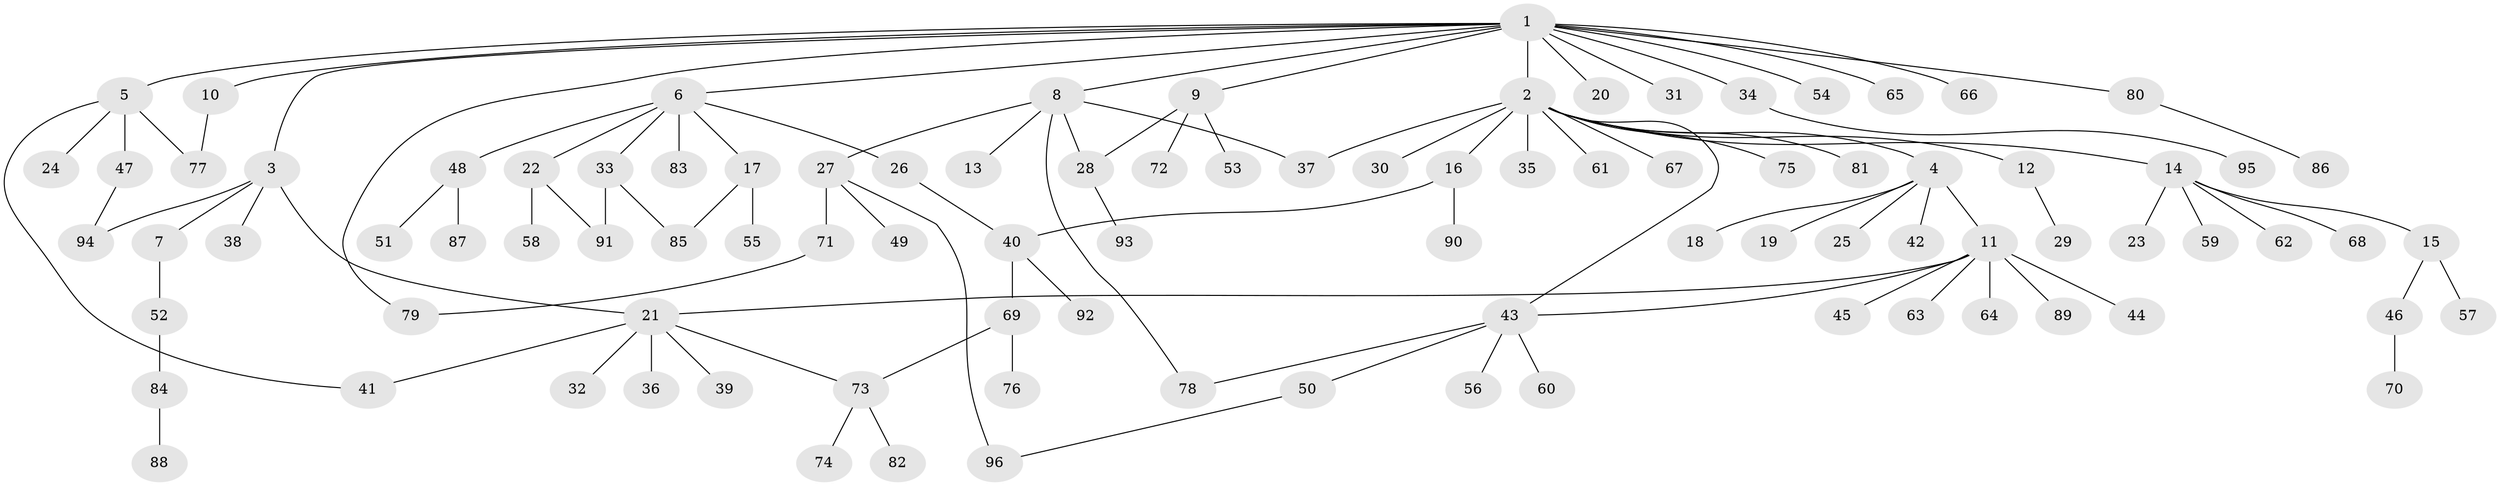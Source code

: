 // coarse degree distribution, {27: 0.02631578947368421, 4: 0.07894736842105263, 2: 0.13157894736842105, 3: 0.02631578947368421, 1: 0.7105263157894737, 5: 0.02631578947368421}
// Generated by graph-tools (version 1.1) at 2025/18/03/04/25 18:18:07]
// undirected, 96 vertices, 109 edges
graph export_dot {
graph [start="1"]
  node [color=gray90,style=filled];
  1;
  2;
  3;
  4;
  5;
  6;
  7;
  8;
  9;
  10;
  11;
  12;
  13;
  14;
  15;
  16;
  17;
  18;
  19;
  20;
  21;
  22;
  23;
  24;
  25;
  26;
  27;
  28;
  29;
  30;
  31;
  32;
  33;
  34;
  35;
  36;
  37;
  38;
  39;
  40;
  41;
  42;
  43;
  44;
  45;
  46;
  47;
  48;
  49;
  50;
  51;
  52;
  53;
  54;
  55;
  56;
  57;
  58;
  59;
  60;
  61;
  62;
  63;
  64;
  65;
  66;
  67;
  68;
  69;
  70;
  71;
  72;
  73;
  74;
  75;
  76;
  77;
  78;
  79;
  80;
  81;
  82;
  83;
  84;
  85;
  86;
  87;
  88;
  89;
  90;
  91;
  92;
  93;
  94;
  95;
  96;
  1 -- 2;
  1 -- 3;
  1 -- 5;
  1 -- 6;
  1 -- 8;
  1 -- 9;
  1 -- 10;
  1 -- 20;
  1 -- 31;
  1 -- 34;
  1 -- 54;
  1 -- 65;
  1 -- 66;
  1 -- 79;
  1 -- 80;
  2 -- 4;
  2 -- 12;
  2 -- 14;
  2 -- 16;
  2 -- 30;
  2 -- 35;
  2 -- 37;
  2 -- 43;
  2 -- 61;
  2 -- 67;
  2 -- 75;
  2 -- 81;
  3 -- 7;
  3 -- 21;
  3 -- 38;
  3 -- 94;
  4 -- 11;
  4 -- 18;
  4 -- 19;
  4 -- 25;
  4 -- 42;
  5 -- 24;
  5 -- 41;
  5 -- 47;
  5 -- 77;
  6 -- 17;
  6 -- 22;
  6 -- 26;
  6 -- 33;
  6 -- 48;
  6 -- 83;
  7 -- 52;
  8 -- 13;
  8 -- 27;
  8 -- 28;
  8 -- 37;
  8 -- 78;
  9 -- 28;
  9 -- 53;
  9 -- 72;
  10 -- 77;
  11 -- 21;
  11 -- 43;
  11 -- 44;
  11 -- 45;
  11 -- 63;
  11 -- 64;
  11 -- 89;
  12 -- 29;
  14 -- 15;
  14 -- 23;
  14 -- 59;
  14 -- 62;
  14 -- 68;
  15 -- 46;
  15 -- 57;
  16 -- 40;
  16 -- 90;
  17 -- 55;
  17 -- 85;
  21 -- 32;
  21 -- 36;
  21 -- 39;
  21 -- 41;
  21 -- 73;
  22 -- 58;
  22 -- 91;
  26 -- 40;
  27 -- 49;
  27 -- 71;
  27 -- 96;
  28 -- 93;
  33 -- 85;
  33 -- 91;
  34 -- 95;
  40 -- 69;
  40 -- 92;
  43 -- 50;
  43 -- 56;
  43 -- 60;
  43 -- 78;
  46 -- 70;
  47 -- 94;
  48 -- 51;
  48 -- 87;
  50 -- 96;
  52 -- 84;
  69 -- 73;
  69 -- 76;
  71 -- 79;
  73 -- 74;
  73 -- 82;
  80 -- 86;
  84 -- 88;
}
